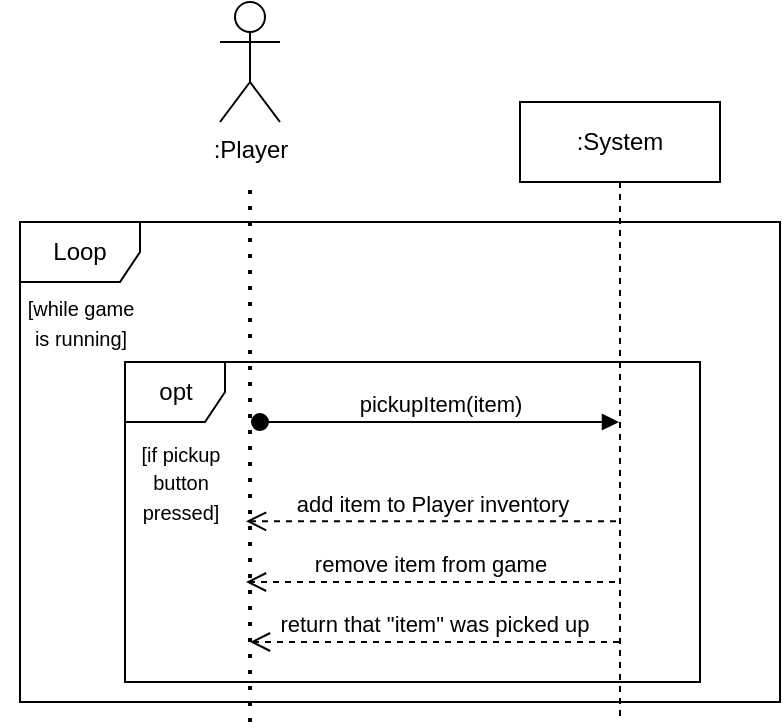 <mxfile version="22.0.4" type="device">
  <diagram name="Page-1" id="2YBvvXClWsGukQMizWep">
    <mxGraphModel dx="636" dy="349" grid="1" gridSize="10" guides="1" tooltips="1" connect="1" arrows="1" fold="1" page="1" pageScale="1" pageWidth="850" pageHeight="1100" math="0" shadow="0">
      <root>
        <mxCell id="0" />
        <mxCell id="1" parent="0" />
        <mxCell id="aM9ryv3xv72pqoxQDRHE-5" value=":System" style="shape=umlLifeline;perimeter=lifelinePerimeter;whiteSpace=wrap;html=1;container=0;dropTarget=0;collapsible=0;recursiveResize=0;outlineConnect=0;portConstraint=eastwest;newEdgeStyle={&quot;edgeStyle&quot;:&quot;elbowEdgeStyle&quot;,&quot;elbow&quot;:&quot;vertical&quot;,&quot;curved&quot;:0,&quot;rounded&quot;:0};" parent="1" vertex="1">
          <mxGeometry x="470" y="180" width="100" height="310" as="geometry" />
        </mxCell>
        <mxCell id="y5gPMH1k5wEBWP9fE6Nm-3" value=":Player" style="shape=umlActor;verticalLabelPosition=bottom;verticalAlign=top;html=1;outlineConnect=0;" vertex="1" parent="1">
          <mxGeometry x="320" y="130" width="30" height="60" as="geometry" />
        </mxCell>
        <mxCell id="y5gPMH1k5wEBWP9fE6Nm-4" value="" style="endArrow=none;dashed=1;html=1;dashPattern=1 3;strokeWidth=2;rounded=0;" edge="1" parent="1">
          <mxGeometry width="50" height="50" relative="1" as="geometry">
            <mxPoint x="335" y="490" as="sourcePoint" />
            <mxPoint x="335" y="220" as="targetPoint" />
          </mxGeometry>
        </mxCell>
        <mxCell id="y5gPMH1k5wEBWP9fE6Nm-6" value="Loop" style="shape=umlFrame;whiteSpace=wrap;html=1;pointerEvents=0;" vertex="1" parent="1">
          <mxGeometry x="220" y="240" width="380" height="240" as="geometry" />
        </mxCell>
        <mxCell id="y5gPMH1k5wEBWP9fE6Nm-9" value="&lt;font style=&quot;font-size: 10px;&quot;&gt;[while game &lt;br&gt;is running]&lt;/font&gt;" style="text;html=1;align=center;verticalAlign=middle;resizable=0;points=[];autosize=1;strokeColor=none;fillColor=none;rotation=0;" vertex="1" parent="1">
          <mxGeometry x="210" y="270" width="80" height="40" as="geometry" />
        </mxCell>
        <mxCell id="y5gPMH1k5wEBWP9fE6Nm-11" value="opt" style="shape=umlFrame;whiteSpace=wrap;html=1;pointerEvents=0;width=50;height=30;" vertex="1" parent="1">
          <mxGeometry x="272.5" y="310" width="287.5" height="160" as="geometry" />
        </mxCell>
        <mxCell id="y5gPMH1k5wEBWP9fE6Nm-12" value="&lt;font style=&quot;font-size: 10px;&quot;&gt;[if pickup&lt;br&gt;button&lt;br&gt;pressed]&lt;br&gt;&lt;/font&gt;" style="text;html=1;align=center;verticalAlign=middle;resizable=0;points=[];autosize=1;strokeColor=none;fillColor=none;" vertex="1" parent="1">
          <mxGeometry x="270" y="340" width="60" height="60" as="geometry" />
        </mxCell>
        <mxCell id="y5gPMH1k5wEBWP9fE6Nm-13" value="pickupItem(item)" style="html=1;verticalAlign=bottom;startArrow=oval;startFill=1;endArrow=block;startSize=8;curved=0;rounded=0;" edge="1" parent="1" target="aM9ryv3xv72pqoxQDRHE-5">
          <mxGeometry width="60" relative="1" as="geometry">
            <mxPoint x="340" y="340" as="sourcePoint" />
            <mxPoint x="400" y="340" as="targetPoint" />
          </mxGeometry>
        </mxCell>
        <mxCell id="y5gPMH1k5wEBWP9fE6Nm-15" value="remove item from game" style="html=1;verticalAlign=bottom;endArrow=open;dashed=1;endSize=8;curved=0;rounded=0;" edge="1" parent="1">
          <mxGeometry relative="1" as="geometry">
            <mxPoint x="517.5" y="420" as="sourcePoint" />
            <mxPoint x="333" y="420" as="targetPoint" />
          </mxGeometry>
        </mxCell>
        <mxCell id="y5gPMH1k5wEBWP9fE6Nm-16" value="add item to Player inventory" style="html=1;verticalAlign=bottom;endArrow=open;dashed=1;endSize=8;curved=0;rounded=0;" edge="1" parent="1">
          <mxGeometry relative="1" as="geometry">
            <mxPoint x="518" y="389.67" as="sourcePoint" />
            <mxPoint x="333" y="389.67" as="targetPoint" />
          </mxGeometry>
        </mxCell>
        <mxCell id="y5gPMH1k5wEBWP9fE6Nm-17" value="return that &quot;item&quot; was picked up" style="html=1;verticalAlign=bottom;endArrow=open;dashed=1;endSize=8;curved=0;rounded=0;" edge="1" parent="1" source="aM9ryv3xv72pqoxQDRHE-5">
          <mxGeometry relative="1" as="geometry">
            <mxPoint x="514.5" y="450" as="sourcePoint" />
            <mxPoint x="335" y="450" as="targetPoint" />
          </mxGeometry>
        </mxCell>
      </root>
    </mxGraphModel>
  </diagram>
</mxfile>
